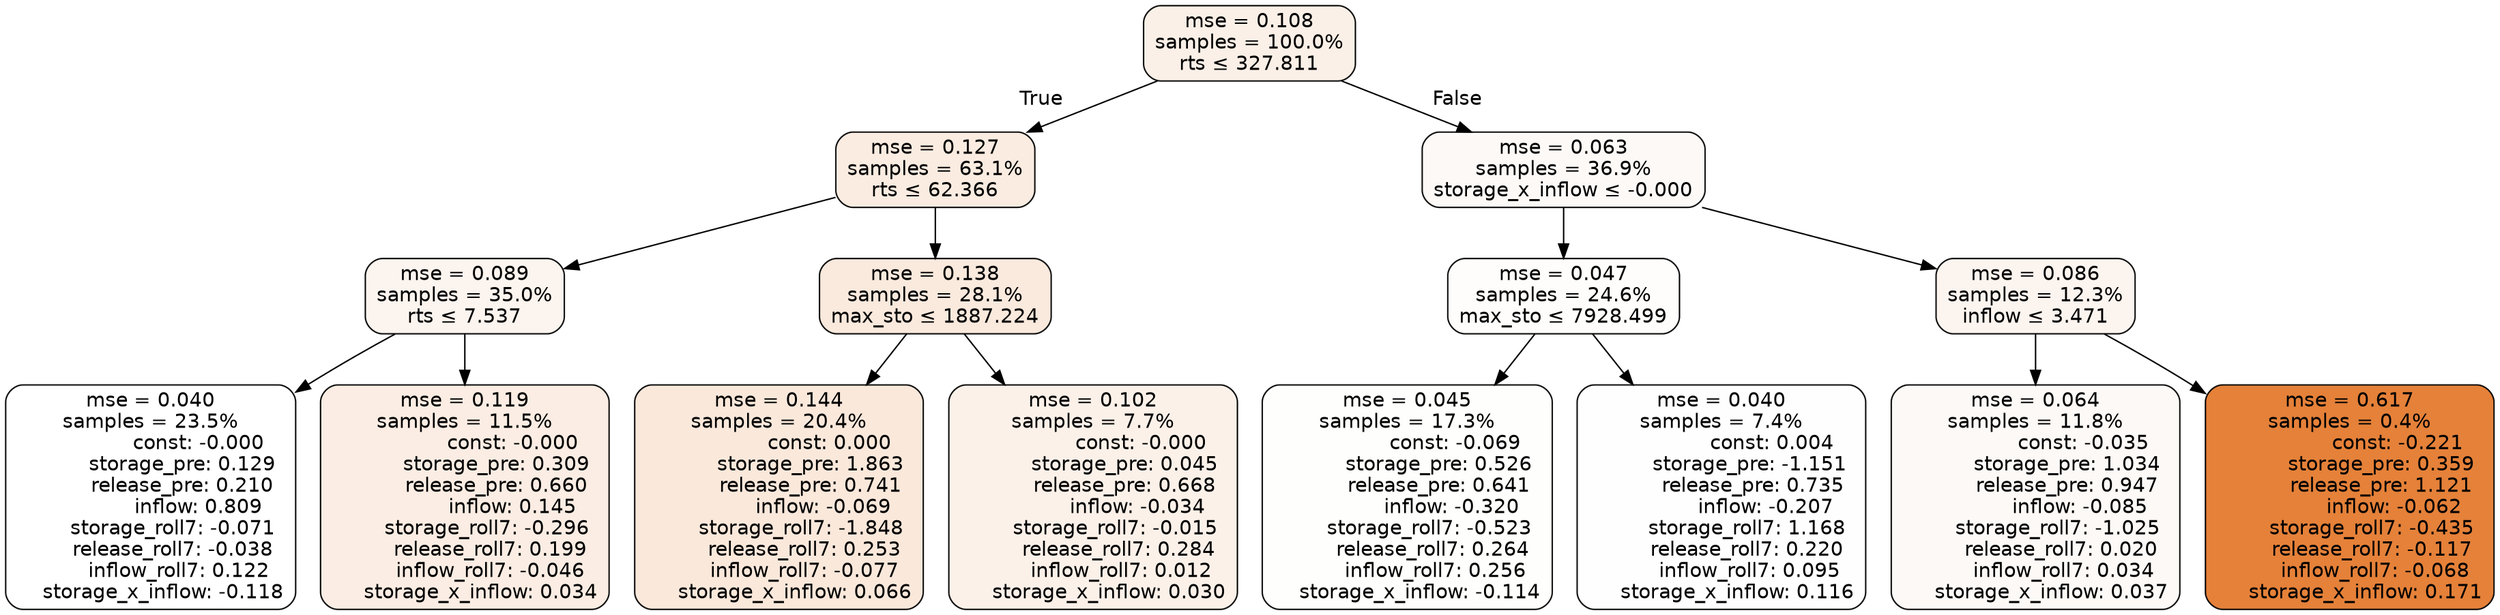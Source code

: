 digraph tree {
bgcolor="transparent"
node [shape=rectangle, style="filled, rounded", color="black", fontname=helvetica] ;
edge [fontname=helvetica] ;
	"0" [label="mse = 0.108
samples = 100.0%
rts &le; 327.811", fillcolor="#fbf0e7"]
	"1" [label="mse = 0.127
samples = 63.1%
rts &le; 62.366", fillcolor="#fbece1"]
	"2" [label="mse = 0.089
samples = 35.0%
rts &le; 7.537", fillcolor="#fcf4ee"]
	"3" [label="mse = 0.040
samples = 23.5%
               const: -0.000
          storage_pre: 0.129
          release_pre: 0.210
               inflow: 0.809
       storage_roll7: -0.071
       release_roll7: -0.038
         inflow_roll7: 0.122
    storage_x_inflow: -0.118", fillcolor="#ffffff"]
	"4" [label="mse = 0.119
samples = 11.5%
               const: -0.000
          storage_pre: 0.309
          release_pre: 0.660
               inflow: 0.145
       storage_roll7: -0.296
        release_roll7: 0.199
        inflow_roll7: -0.046
     storage_x_inflow: 0.034", fillcolor="#fbede3"]
	"5" [label="mse = 0.138
samples = 28.1%
max_sto &le; 1887.224", fillcolor="#fae9dd"]
	"6" [label="mse = 0.144
samples = 20.4%
                const: 0.000
          storage_pre: 1.863
          release_pre: 0.741
              inflow: -0.069
       storage_roll7: -1.848
        release_roll7: 0.253
        inflow_roll7: -0.077
     storage_x_inflow: 0.066", fillcolor="#fae8db"]
	"7" [label="mse = 0.102
samples = 7.7%
               const: -0.000
          storage_pre: 0.045
          release_pre: 0.668
              inflow: -0.034
       storage_roll7: -0.015
        release_roll7: 0.284
         inflow_roll7: 0.012
     storage_x_inflow: 0.030", fillcolor="#fcf1e9"]
	"8" [label="mse = 0.063
samples = 36.9%
storage_x_inflow &le; -0.000", fillcolor="#fdf9f7"]
	"9" [label="mse = 0.047
samples = 24.6%
max_sto &le; 7928.499", fillcolor="#fefdfc"]
	"10" [label="mse = 0.045
samples = 17.3%
               const: -0.069
          storage_pre: 0.526
          release_pre: 0.641
              inflow: -0.320
       storage_roll7: -0.523
        release_roll7: 0.264
         inflow_roll7: 0.256
    storage_x_inflow: -0.114", fillcolor="#fefefd"]
	"11" [label="mse = 0.040
samples = 7.4%
                const: 0.004
         storage_pre: -1.151
          release_pre: 0.735
              inflow: -0.207
        storage_roll7: 1.168
        release_roll7: 0.220
         inflow_roll7: 0.095
     storage_x_inflow: 0.116", fillcolor="#fefefe"]
	"12" [label="mse = 0.086
samples = 12.3%
inflow &le; 3.471", fillcolor="#fcf4ef"]
	"13" [label="mse = 0.064
samples = 11.8%
               const: -0.035
          storage_pre: 1.034
          release_pre: 0.947
              inflow: -0.085
       storage_roll7: -1.025
        release_roll7: 0.020
         inflow_roll7: 0.034
     storage_x_inflow: 0.037", fillcolor="#fdf9f6"]
	"14" [label="mse = 0.617
samples = 0.4%
               const: -0.221
          storage_pre: 0.359
          release_pre: 1.121
              inflow: -0.062
       storage_roll7: -0.435
       release_roll7: -0.117
        inflow_roll7: -0.068
     storage_x_inflow: 0.171", fillcolor="#e58139"]

	"0" -> "1" [labeldistance=2.5, labelangle=45, headlabel="True"]
	"1" -> "2"
	"2" -> "3"
	"2" -> "4"
	"1" -> "5"
	"5" -> "6"
	"5" -> "7"
	"0" -> "8" [labeldistance=2.5, labelangle=-45, headlabel="False"]
	"8" -> "9"
	"9" -> "10"
	"9" -> "11"
	"8" -> "12"
	"12" -> "13"
	"12" -> "14"
}